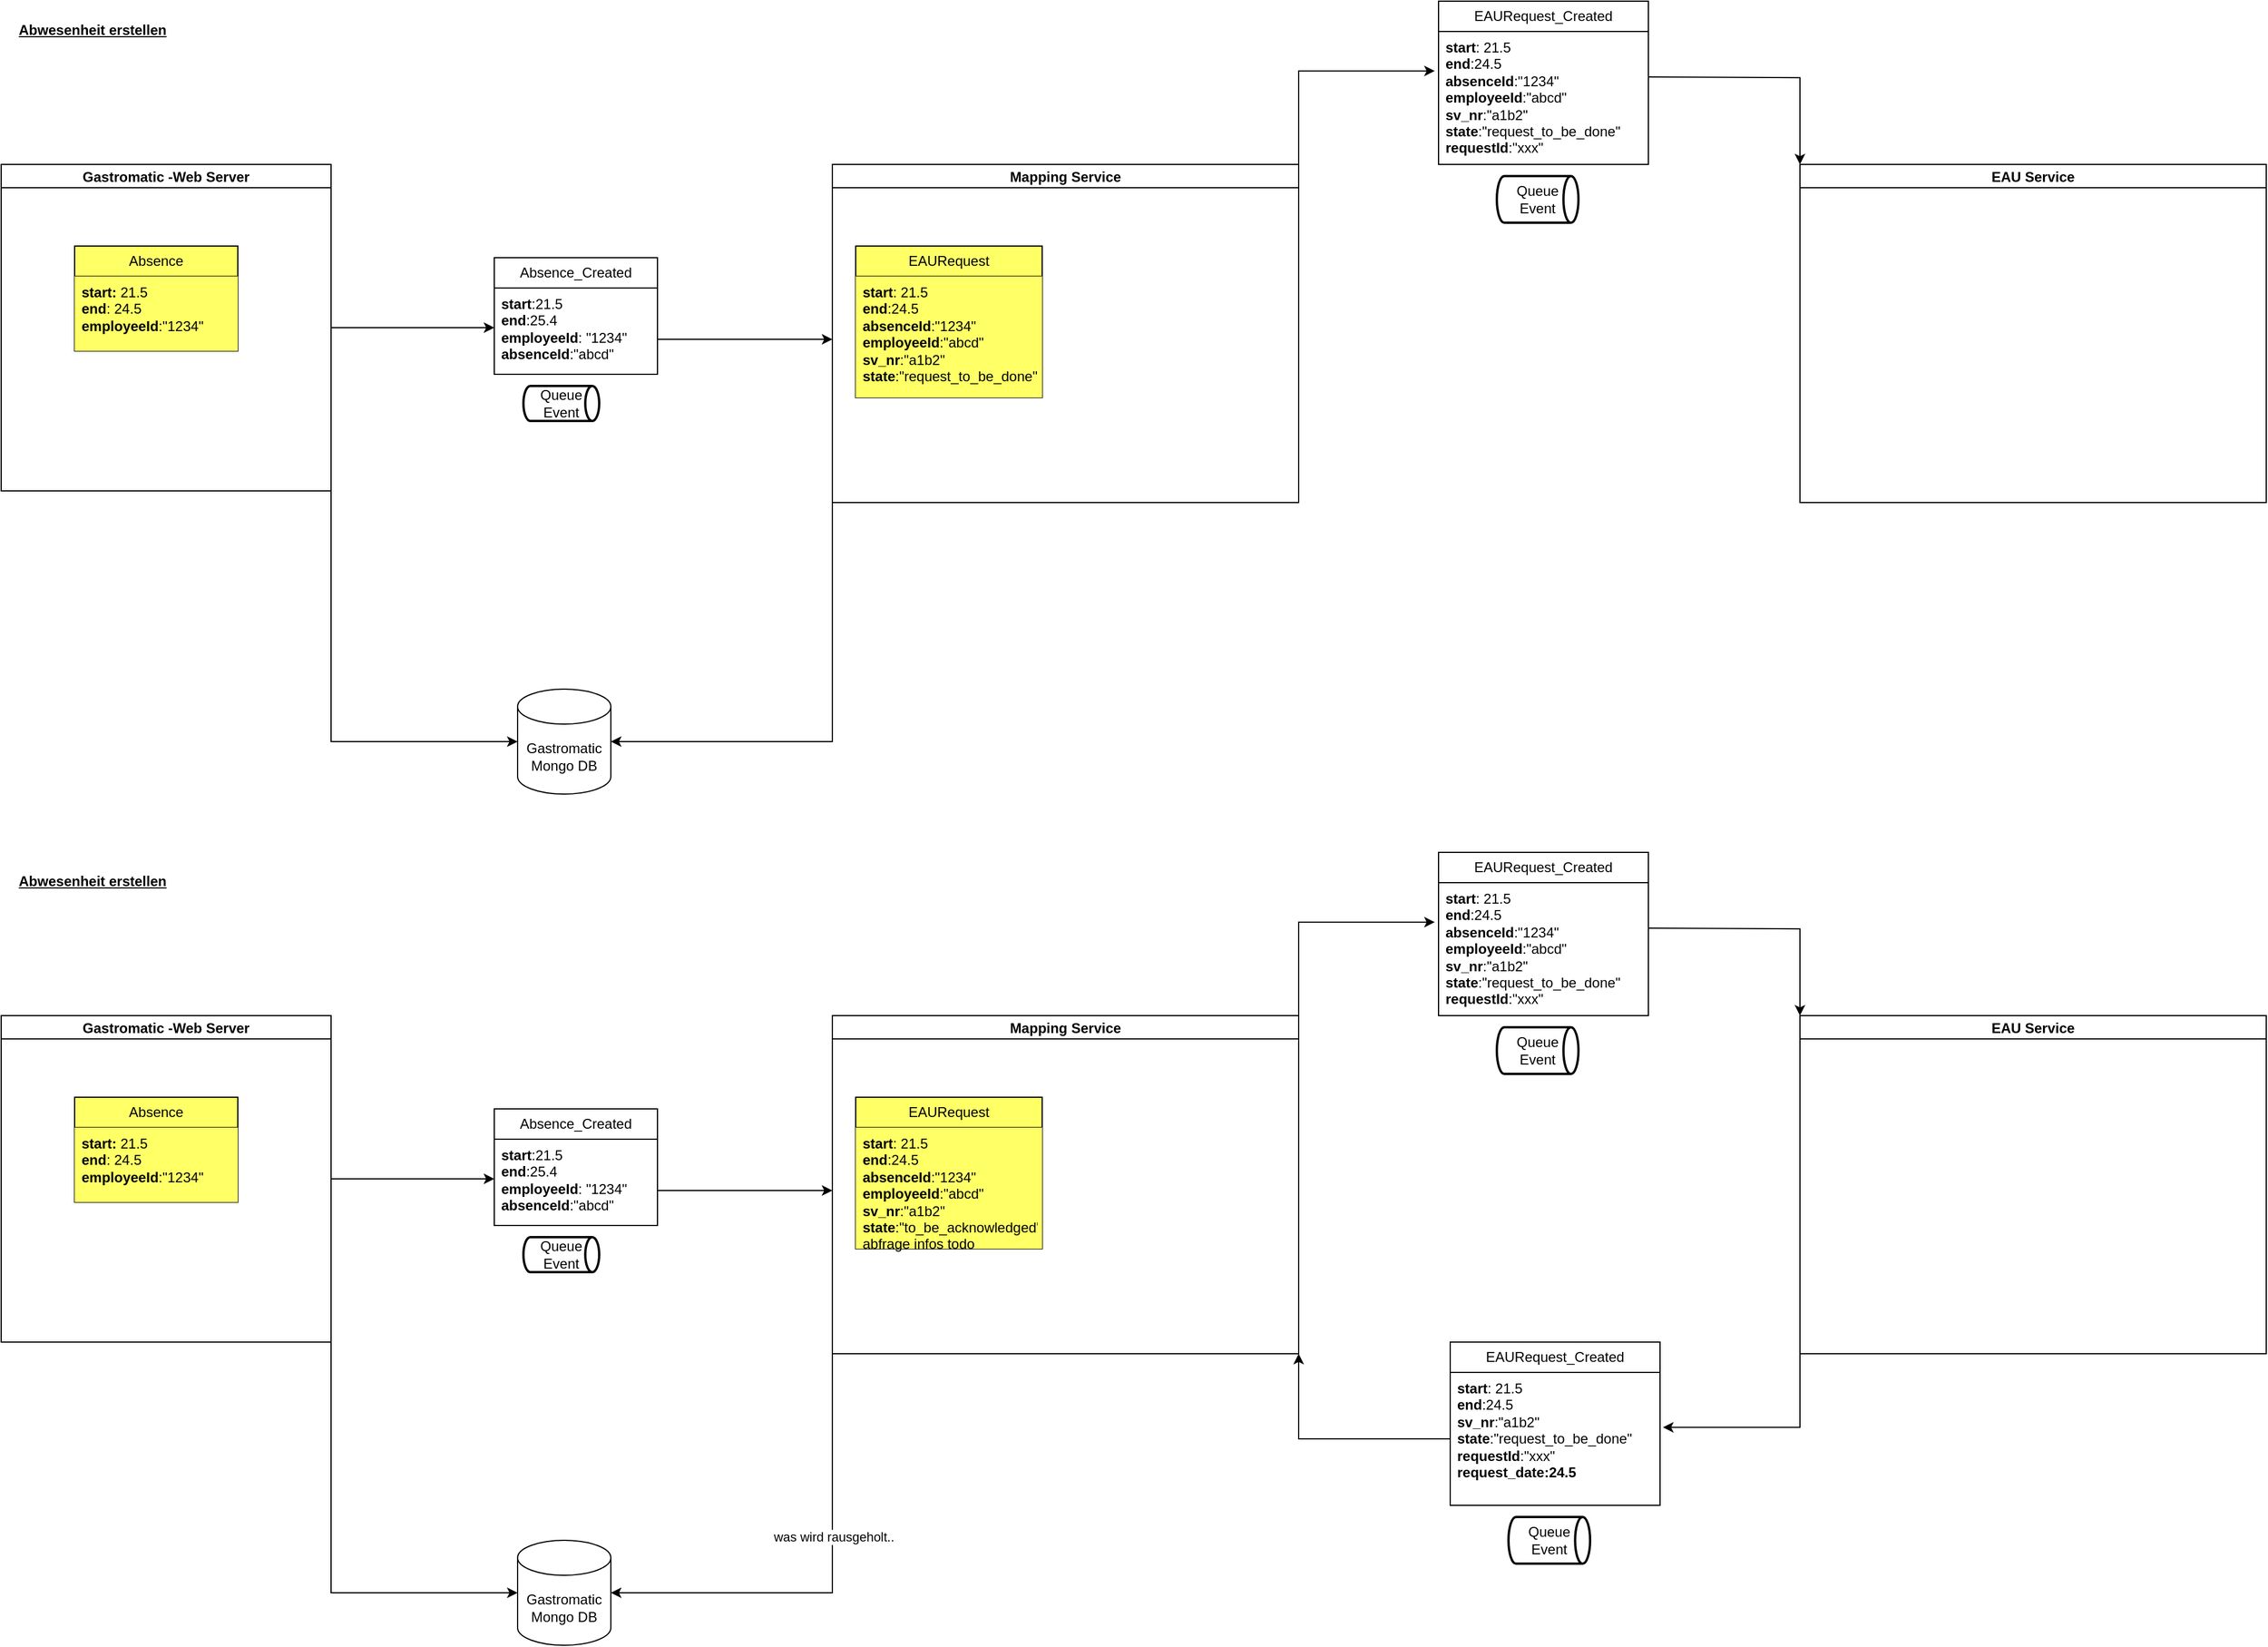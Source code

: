 <mxfile version="21.3.6" type="github">
  <diagram name="Seite-1" id="kVOeFTWO6oa_xXGF3e9C">
    <mxGraphModel dx="1366" dy="794" grid="1" gridSize="10" guides="1" tooltips="1" connect="1" arrows="1" fold="1" page="1" pageScale="1" pageWidth="827" pageHeight="1169" math="0" shadow="0">
      <root>
        <mxCell id="0" />
        <mxCell id="1" parent="0" />
        <mxCell id="QTL_-YQlNlm6OEau9mLx-2" value="&lt;b&gt;&lt;u&gt;Abwesenheit erstellen&lt;/u&gt;&lt;/b&gt;" style="text;html=1;align=center;verticalAlign=middle;resizable=0;points=[];autosize=1;strokeColor=none;fillColor=none;" vertex="1" parent="1">
          <mxGeometry x="20" y="120" width="150" height="30" as="geometry" />
        </mxCell>
        <mxCell id="QTL_-YQlNlm6OEau9mLx-23" value="" style="edgeStyle=orthogonalEdgeStyle;rounded=0;orthogonalLoop=1;jettySize=auto;html=1;" edge="1" parent="1" source="QTL_-YQlNlm6OEau9mLx-18">
          <mxGeometry relative="1" as="geometry">
            <mxPoint x="440" y="390" as="targetPoint" />
            <Array as="points">
              <mxPoint x="370" y="390" />
              <mxPoint x="370" y="390" />
            </Array>
          </mxGeometry>
        </mxCell>
        <mxCell id="QTL_-YQlNlm6OEau9mLx-55" style="edgeStyle=orthogonalEdgeStyle;rounded=0;orthogonalLoop=1;jettySize=auto;html=1;entryX=0;entryY=0.5;entryDx=0;entryDy=0;entryPerimeter=0;" edge="1" parent="1" source="QTL_-YQlNlm6OEau9mLx-18" target="QTL_-YQlNlm6OEau9mLx-54">
          <mxGeometry relative="1" as="geometry">
            <Array as="points">
              <mxPoint x="300" y="745" />
            </Array>
          </mxGeometry>
        </mxCell>
        <mxCell id="QTL_-YQlNlm6OEau9mLx-18" value="Gastromatic -Web Server" style="swimlane;startSize=20;horizontal=1;containerType=tree;" vertex="1" parent="1">
          <mxGeometry x="17" y="250" width="283" height="280" as="geometry" />
        </mxCell>
        <mxCell id="QTL_-YQlNlm6OEau9mLx-11" value="Absence" style="swimlane;fontStyle=0;childLayout=stackLayout;horizontal=1;startSize=26;fillColor=#FFFF66;horizontalStack=0;resizeParent=1;resizeParentMax=0;resizeLast=0;collapsible=1;marginBottom=0;whiteSpace=wrap;html=1;" vertex="1" parent="QTL_-YQlNlm6OEau9mLx-18">
          <mxGeometry x="63" y="70" width="140" height="90" as="geometry">
            <mxRectangle x="63" y="70" width="90" height="30" as="alternateBounds" />
          </mxGeometry>
        </mxCell>
        <mxCell id="QTL_-YQlNlm6OEau9mLx-12" value="&lt;b&gt;start:&lt;/b&gt; 21.5&lt;br&gt;&lt;b&gt;end&lt;/b&gt;: 24.5&lt;br&gt;&lt;b&gt;employeeId&lt;/b&gt;:&quot;1234&quot;" style="text;strokeColor=none;fillColor=#FFFF66;align=left;verticalAlign=top;spacingLeft=4;spacingRight=4;overflow=hidden;rotatable=0;points=[[0,0.5],[1,0.5]];portConstraint=eastwest;whiteSpace=wrap;html=1;" vertex="1" parent="QTL_-YQlNlm6OEau9mLx-11">
          <mxGeometry y="26" width="140" height="64" as="geometry" />
        </mxCell>
        <mxCell id="QTL_-YQlNlm6OEau9mLx-24" value="Absence_Created" style="swimlane;fontStyle=0;childLayout=stackLayout;horizontal=1;startSize=26;fillColor=none;horizontalStack=0;resizeParent=1;resizeParentMax=0;resizeLast=0;collapsible=1;marginBottom=0;whiteSpace=wrap;html=1;" vertex="1" parent="1">
          <mxGeometry x="440" y="330" width="140" height="100" as="geometry" />
        </mxCell>
        <mxCell id="QTL_-YQlNlm6OEau9mLx-27" value="&lt;b&gt;start&lt;/b&gt;:21.5&lt;br&gt;&lt;b&gt;end&lt;/b&gt;:25.4&lt;br&gt;&lt;b&gt;employeeId&lt;/b&gt;: &quot;1234&quot;&lt;br&gt;&lt;b&gt;absenceId&lt;/b&gt;:&quot;abcd&quot;" style="text;strokeColor=none;fillColor=none;align=left;verticalAlign=top;spacingLeft=4;spacingRight=4;overflow=hidden;rotatable=0;points=[[0,0.5],[1,0.5]];portConstraint=eastwest;whiteSpace=wrap;html=1;" vertex="1" parent="QTL_-YQlNlm6OEau9mLx-24">
          <mxGeometry y="26" width="140" height="74" as="geometry" />
        </mxCell>
        <mxCell id="QTL_-YQlNlm6OEau9mLx-58" style="edgeStyle=orthogonalEdgeStyle;rounded=0;orthogonalLoop=1;jettySize=auto;html=1;entryX=1;entryY=0.5;entryDx=0;entryDy=0;entryPerimeter=0;" edge="1" parent="1" source="QTL_-YQlNlm6OEau9mLx-35" target="QTL_-YQlNlm6OEau9mLx-54">
          <mxGeometry relative="1" as="geometry">
            <Array as="points">
              <mxPoint x="730" y="745" />
            </Array>
          </mxGeometry>
        </mxCell>
        <mxCell id="QTL_-YQlNlm6OEau9mLx-35" value="Mapping Service" style="swimlane;startSize=20;horizontal=1;containerType=tree;" vertex="1" parent="1">
          <mxGeometry x="730" y="250" width="400" height="290" as="geometry" />
        </mxCell>
        <mxCell id="QTL_-YQlNlm6OEau9mLx-37" value="EAURequest" style="swimlane;fontStyle=0;childLayout=stackLayout;horizontal=1;startSize=26;fillColor=#FFFF66;horizontalStack=0;resizeParent=1;resizeParentMax=0;resizeLast=0;collapsible=1;marginBottom=0;whiteSpace=wrap;html=1;" vertex="1" parent="QTL_-YQlNlm6OEau9mLx-35">
          <mxGeometry x="20" y="70" width="160" height="130" as="geometry">
            <mxRectangle x="63" y="70" width="90" height="30" as="alternateBounds" />
          </mxGeometry>
        </mxCell>
        <mxCell id="QTL_-YQlNlm6OEau9mLx-38" value="&lt;b&gt;start&lt;/b&gt;: 21.5&lt;br&gt;&lt;b&gt;end&lt;/b&gt;:24.5&lt;br&gt;&lt;b&gt;absenceId&lt;/b&gt;:&quot;1234&quot;&lt;br&gt;&lt;b&gt;employeeId&lt;/b&gt;:&quot;abcd&quot;&lt;br&gt;&lt;b&gt;sv_nr&lt;/b&gt;:&quot;a1b2&quot;&lt;br&gt;&lt;b&gt;state&lt;/b&gt;:&quot;request_to_be_done&quot;" style="text;strokeColor=none;fillColor=#FFFF66;align=left;verticalAlign=top;spacingLeft=4;spacingRight=4;overflow=hidden;rotatable=0;points=[[0,0.5],[1,0.5]];portConstraint=eastwest;whiteSpace=wrap;html=1;" vertex="1" parent="QTL_-YQlNlm6OEau9mLx-37">
          <mxGeometry y="26" width="160" height="104" as="geometry" />
        </mxCell>
        <mxCell id="QTL_-YQlNlm6OEau9mLx-42" style="edgeStyle=orthogonalEdgeStyle;rounded=0;orthogonalLoop=1;jettySize=auto;html=1;" edge="1" parent="1">
          <mxGeometry relative="1" as="geometry">
            <mxPoint x="580" y="400" as="sourcePoint" />
            <mxPoint x="730" y="400" as="targetPoint" />
            <Array as="points">
              <mxPoint x="670" y="400" />
              <mxPoint x="670" y="400" />
            </Array>
          </mxGeometry>
        </mxCell>
        <mxCell id="QTL_-YQlNlm6OEau9mLx-44" value="Queue Event" style="strokeWidth=2;html=1;shape=mxgraph.flowchart.direct_data;whiteSpace=wrap;" vertex="1" parent="1">
          <mxGeometry x="465" y="440" width="65" height="30" as="geometry" />
        </mxCell>
        <mxCell id="QTL_-YQlNlm6OEau9mLx-45" value="" style="edgeStyle=orthogonalEdgeStyle;rounded=0;orthogonalLoop=1;jettySize=auto;html=1;entryX=-0.018;entryY=0.297;entryDx=0;entryDy=0;entryPerimeter=0;exitX=1;exitY=0;exitDx=0;exitDy=0;" edge="1" parent="1" source="QTL_-YQlNlm6OEau9mLx-35" target="QTL_-YQlNlm6OEau9mLx-49">
          <mxGeometry relative="1" as="geometry">
            <mxPoint x="1130" y="170" as="sourcePoint" />
            <mxPoint x="1240" y="170" as="targetPoint" />
            <Array as="points" />
          </mxGeometry>
        </mxCell>
        <mxCell id="QTL_-YQlNlm6OEau9mLx-46" value="EAURequest_Created" style="swimlane;fontStyle=0;childLayout=stackLayout;horizontal=1;startSize=26;fillColor=none;horizontalStack=0;resizeParent=1;resizeParentMax=0;resizeLast=0;collapsible=1;marginBottom=0;whiteSpace=wrap;html=1;" vertex="1" parent="1">
          <mxGeometry x="1250" y="110" width="180" height="140" as="geometry" />
        </mxCell>
        <mxCell id="QTL_-YQlNlm6OEau9mLx-49" value="&lt;b&gt;start&lt;/b&gt;: 21.5&lt;br style=&quot;border-color: var(--border-color);&quot;&gt;&lt;b&gt;end&lt;/b&gt;:24.5&lt;br style=&quot;border-color: var(--border-color);&quot;&gt;&lt;b&gt;absenceId&lt;/b&gt;:&quot;1234&quot;&lt;br style=&quot;border-color: var(--border-color);&quot;&gt;&lt;b&gt;employeeId&lt;/b&gt;:&quot;abcd&quot;&lt;br style=&quot;border-color: var(--border-color);&quot;&gt;&lt;b&gt;sv_nr&lt;/b&gt;:&quot;a1b2&quot;&lt;br style=&quot;border-color: var(--border-color);&quot;&gt;&lt;b&gt;state&lt;/b&gt;:&quot;request_to_be_done&quot;&lt;br&gt;&lt;b&gt;requestId&lt;/b&gt;:&quot;xxx&quot;" style="text;strokeColor=none;fillColor=none;align=left;verticalAlign=top;spacingLeft=4;spacingRight=4;overflow=hidden;rotatable=0;points=[[0,0.5],[1,0.5]];portConstraint=eastwest;whiteSpace=wrap;html=1;" vertex="1" parent="QTL_-YQlNlm6OEau9mLx-46">
          <mxGeometry y="26" width="180" height="114" as="geometry" />
        </mxCell>
        <mxCell id="QTL_-YQlNlm6OEau9mLx-50" style="edgeStyle=orthogonalEdgeStyle;rounded=0;orthogonalLoop=1;jettySize=auto;html=1;entryX=0;entryY=0;entryDx=0;entryDy=0;" edge="1" parent="1" target="QTL_-YQlNlm6OEau9mLx-67">
          <mxGeometry relative="1" as="geometry">
            <mxPoint x="1560" y="175" as="targetPoint" />
            <mxPoint x="1430" y="175.053" as="sourcePoint" />
          </mxGeometry>
        </mxCell>
        <mxCell id="QTL_-YQlNlm6OEau9mLx-51" value="Queue Event" style="strokeWidth=2;html=1;shape=mxgraph.flowchart.direct_data;whiteSpace=wrap;" vertex="1" parent="1">
          <mxGeometry x="1300" y="260" width="70" height="40" as="geometry" />
        </mxCell>
        <mxCell id="QTL_-YQlNlm6OEau9mLx-54" value="Gastromatic Mongo DB" style="shape=cylinder3;whiteSpace=wrap;html=1;boundedLbl=1;backgroundOutline=1;size=15;" vertex="1" parent="1">
          <mxGeometry x="460" y="700" width="80" height="90" as="geometry" />
        </mxCell>
        <mxCell id="QTL_-YQlNlm6OEau9mLx-67" value="EAU Service" style="swimlane;startSize=20;horizontal=1;containerType=tree;" vertex="1" parent="1">
          <mxGeometry x="1560" y="250" width="400" height="290" as="geometry" />
        </mxCell>
        <mxCell id="QTL_-YQlNlm6OEau9mLx-105" value="&lt;b&gt;&lt;u&gt;Abwesenheit erstellen&lt;/u&gt;&lt;/b&gt;" style="text;html=1;align=center;verticalAlign=middle;resizable=0;points=[];autosize=1;strokeColor=none;fillColor=none;" vertex="1" parent="1">
          <mxGeometry x="20" y="850" width="150" height="30" as="geometry" />
        </mxCell>
        <mxCell id="QTL_-YQlNlm6OEau9mLx-106" value="" style="edgeStyle=orthogonalEdgeStyle;rounded=0;orthogonalLoop=1;jettySize=auto;html=1;" edge="1" parent="1" source="QTL_-YQlNlm6OEau9mLx-108">
          <mxGeometry relative="1" as="geometry">
            <mxPoint x="440" y="1120" as="targetPoint" />
            <Array as="points">
              <mxPoint x="370" y="1120" />
              <mxPoint x="370" y="1120" />
            </Array>
          </mxGeometry>
        </mxCell>
        <mxCell id="QTL_-YQlNlm6OEau9mLx-107" style="edgeStyle=orthogonalEdgeStyle;rounded=0;orthogonalLoop=1;jettySize=auto;html=1;entryX=0;entryY=0.5;entryDx=0;entryDy=0;entryPerimeter=0;" edge="1" parent="1" source="QTL_-YQlNlm6OEau9mLx-108" target="QTL_-YQlNlm6OEau9mLx-124">
          <mxGeometry relative="1" as="geometry">
            <Array as="points">
              <mxPoint x="300" y="1475" />
            </Array>
          </mxGeometry>
        </mxCell>
        <mxCell id="QTL_-YQlNlm6OEau9mLx-108" value="Gastromatic -Web Server" style="swimlane;startSize=20;horizontal=1;containerType=tree;" vertex="1" parent="1">
          <mxGeometry x="17" y="980" width="283" height="280" as="geometry" />
        </mxCell>
        <mxCell id="QTL_-YQlNlm6OEau9mLx-109" value="Absence" style="swimlane;fontStyle=0;childLayout=stackLayout;horizontal=1;startSize=26;fillColor=#FFFF66;horizontalStack=0;resizeParent=1;resizeParentMax=0;resizeLast=0;collapsible=1;marginBottom=0;whiteSpace=wrap;html=1;" vertex="1" parent="QTL_-YQlNlm6OEau9mLx-108">
          <mxGeometry x="63" y="70" width="140" height="90" as="geometry">
            <mxRectangle x="63" y="70" width="90" height="30" as="alternateBounds" />
          </mxGeometry>
        </mxCell>
        <mxCell id="QTL_-YQlNlm6OEau9mLx-110" value="&lt;b&gt;start:&lt;/b&gt; 21.5&lt;br&gt;&lt;b&gt;end&lt;/b&gt;: 24.5&lt;br&gt;&lt;b&gt;employeeId&lt;/b&gt;:&quot;1234&quot;" style="text;strokeColor=none;fillColor=#FFFF66;align=left;verticalAlign=top;spacingLeft=4;spacingRight=4;overflow=hidden;rotatable=0;points=[[0,0.5],[1,0.5]];portConstraint=eastwest;whiteSpace=wrap;html=1;" vertex="1" parent="QTL_-YQlNlm6OEau9mLx-109">
          <mxGeometry y="26" width="140" height="64" as="geometry" />
        </mxCell>
        <mxCell id="QTL_-YQlNlm6OEau9mLx-111" value="Absence_Created" style="swimlane;fontStyle=0;childLayout=stackLayout;horizontal=1;startSize=26;fillColor=none;horizontalStack=0;resizeParent=1;resizeParentMax=0;resizeLast=0;collapsible=1;marginBottom=0;whiteSpace=wrap;html=1;" vertex="1" parent="1">
          <mxGeometry x="440" y="1060" width="140" height="100" as="geometry" />
        </mxCell>
        <mxCell id="QTL_-YQlNlm6OEau9mLx-112" value="&lt;b&gt;start&lt;/b&gt;:21.5&lt;br&gt;&lt;b&gt;end&lt;/b&gt;:25.4&lt;br&gt;&lt;b&gt;employeeId&lt;/b&gt;: &quot;1234&quot;&lt;br&gt;&lt;b&gt;absenceId&lt;/b&gt;:&quot;abcd&quot;" style="text;strokeColor=none;fillColor=none;align=left;verticalAlign=top;spacingLeft=4;spacingRight=4;overflow=hidden;rotatable=0;points=[[0,0.5],[1,0.5]];portConstraint=eastwest;whiteSpace=wrap;html=1;" vertex="1" parent="QTL_-YQlNlm6OEau9mLx-111">
          <mxGeometry y="26" width="140" height="74" as="geometry" />
        </mxCell>
        <mxCell id="QTL_-YQlNlm6OEau9mLx-113" style="edgeStyle=orthogonalEdgeStyle;rounded=0;orthogonalLoop=1;jettySize=auto;html=1;entryX=1;entryY=0.5;entryDx=0;entryDy=0;entryPerimeter=0;" edge="1" parent="1" source="QTL_-YQlNlm6OEau9mLx-114" target="QTL_-YQlNlm6OEau9mLx-124">
          <mxGeometry relative="1" as="geometry">
            <Array as="points">
              <mxPoint x="730" y="1475" />
            </Array>
          </mxGeometry>
        </mxCell>
        <mxCell id="QTL_-YQlNlm6OEau9mLx-131" value="was wird rausgeholt.." style="edgeLabel;html=1;align=center;verticalAlign=middle;resizable=0;points=[];" vertex="1" connectable="0" parent="QTL_-YQlNlm6OEau9mLx-113">
          <mxGeometry x="-0.205" y="1" relative="1" as="geometry">
            <mxPoint as="offset" />
          </mxGeometry>
        </mxCell>
        <mxCell id="QTL_-YQlNlm6OEau9mLx-114" value="Mapping Service" style="swimlane;startSize=20;horizontal=1;containerType=tree;" vertex="1" parent="1">
          <mxGeometry x="730" y="980" width="400" height="290" as="geometry" />
        </mxCell>
        <mxCell id="QTL_-YQlNlm6OEau9mLx-115" value="EAURequest" style="swimlane;fontStyle=0;childLayout=stackLayout;horizontal=1;startSize=26;fillColor=#FFFF66;horizontalStack=0;resizeParent=1;resizeParentMax=0;resizeLast=0;collapsible=1;marginBottom=0;whiteSpace=wrap;html=1;" vertex="1" parent="QTL_-YQlNlm6OEau9mLx-114">
          <mxGeometry x="20" y="70" width="160" height="130" as="geometry">
            <mxRectangle x="63" y="70" width="90" height="30" as="alternateBounds" />
          </mxGeometry>
        </mxCell>
        <mxCell id="QTL_-YQlNlm6OEau9mLx-116" value="&lt;b&gt;start&lt;/b&gt;: 21.5&lt;br&gt;&lt;b&gt;end&lt;/b&gt;:24.5&lt;br&gt;&lt;b&gt;absenceId&lt;/b&gt;:&quot;1234&quot;&lt;br&gt;&lt;b&gt;employeeId&lt;/b&gt;:&quot;abcd&quot;&lt;br&gt;&lt;b&gt;sv_nr&lt;/b&gt;:&quot;a1b2&quot;&lt;br&gt;&lt;b&gt;state&lt;/b&gt;:&quot;to_be_acknowledged&quot;&lt;br&gt;abfrage infos todo" style="text;strokeColor=none;fillColor=#FFFF66;align=left;verticalAlign=top;spacingLeft=4;spacingRight=4;overflow=hidden;rotatable=0;points=[[0,0.5],[1,0.5]];portConstraint=eastwest;whiteSpace=wrap;html=1;" vertex="1" parent="QTL_-YQlNlm6OEau9mLx-115">
          <mxGeometry y="26" width="160" height="104" as="geometry" />
        </mxCell>
        <mxCell id="QTL_-YQlNlm6OEau9mLx-117" style="edgeStyle=orthogonalEdgeStyle;rounded=0;orthogonalLoop=1;jettySize=auto;html=1;" edge="1" parent="1">
          <mxGeometry relative="1" as="geometry">
            <mxPoint x="580" y="1130" as="sourcePoint" />
            <mxPoint x="730" y="1130" as="targetPoint" />
            <Array as="points">
              <mxPoint x="670" y="1130" />
              <mxPoint x="670" y="1130" />
            </Array>
          </mxGeometry>
        </mxCell>
        <mxCell id="QTL_-YQlNlm6OEau9mLx-118" value="Queue Event" style="strokeWidth=2;html=1;shape=mxgraph.flowchart.direct_data;whiteSpace=wrap;" vertex="1" parent="1">
          <mxGeometry x="465" y="1170" width="65" height="30" as="geometry" />
        </mxCell>
        <mxCell id="QTL_-YQlNlm6OEau9mLx-119" value="" style="edgeStyle=orthogonalEdgeStyle;rounded=0;orthogonalLoop=1;jettySize=auto;html=1;entryX=-0.018;entryY=0.297;entryDx=0;entryDy=0;entryPerimeter=0;exitX=1;exitY=0;exitDx=0;exitDy=0;" edge="1" parent="1" source="QTL_-YQlNlm6OEau9mLx-114" target="QTL_-YQlNlm6OEau9mLx-121">
          <mxGeometry relative="1" as="geometry">
            <mxPoint x="1130" y="900" as="sourcePoint" />
            <mxPoint x="1240" y="900" as="targetPoint" />
            <Array as="points" />
          </mxGeometry>
        </mxCell>
        <mxCell id="QTL_-YQlNlm6OEau9mLx-120" value="EAURequest_Created" style="swimlane;fontStyle=0;childLayout=stackLayout;horizontal=1;startSize=26;fillColor=none;horizontalStack=0;resizeParent=1;resizeParentMax=0;resizeLast=0;collapsible=1;marginBottom=0;whiteSpace=wrap;html=1;" vertex="1" parent="1">
          <mxGeometry x="1250" y="840" width="180" height="140" as="geometry" />
        </mxCell>
        <mxCell id="QTL_-YQlNlm6OEau9mLx-121" value="&lt;b&gt;start&lt;/b&gt;: 21.5&lt;br style=&quot;border-color: var(--border-color);&quot;&gt;&lt;b&gt;end&lt;/b&gt;:24.5&lt;br style=&quot;border-color: var(--border-color);&quot;&gt;&lt;b&gt;absenceId&lt;/b&gt;:&quot;1234&quot;&lt;br style=&quot;border-color: var(--border-color);&quot;&gt;&lt;b&gt;employeeId&lt;/b&gt;:&quot;abcd&quot;&lt;br style=&quot;border-color: var(--border-color);&quot;&gt;&lt;b&gt;sv_nr&lt;/b&gt;:&quot;a1b2&quot;&lt;br style=&quot;border-color: var(--border-color);&quot;&gt;&lt;b&gt;state&lt;/b&gt;:&quot;request_to_be_done&quot;&lt;br&gt;&lt;b&gt;requestId&lt;/b&gt;:&quot;xxx&quot;" style="text;strokeColor=none;fillColor=none;align=left;verticalAlign=top;spacingLeft=4;spacingRight=4;overflow=hidden;rotatable=0;points=[[0,0.5],[1,0.5]];portConstraint=eastwest;whiteSpace=wrap;html=1;" vertex="1" parent="QTL_-YQlNlm6OEau9mLx-120">
          <mxGeometry y="26" width="180" height="114" as="geometry" />
        </mxCell>
        <mxCell id="QTL_-YQlNlm6OEau9mLx-122" style="edgeStyle=orthogonalEdgeStyle;rounded=0;orthogonalLoop=1;jettySize=auto;html=1;entryX=0;entryY=0;entryDx=0;entryDy=0;" edge="1" parent="1" target="QTL_-YQlNlm6OEau9mLx-126">
          <mxGeometry relative="1" as="geometry">
            <mxPoint x="1560" y="905" as="targetPoint" />
            <mxPoint x="1430" y="905.053" as="sourcePoint" />
          </mxGeometry>
        </mxCell>
        <mxCell id="QTL_-YQlNlm6OEau9mLx-123" value="Queue Event" style="strokeWidth=2;html=1;shape=mxgraph.flowchart.direct_data;whiteSpace=wrap;" vertex="1" parent="1">
          <mxGeometry x="1300" y="990" width="70" height="40" as="geometry" />
        </mxCell>
        <mxCell id="QTL_-YQlNlm6OEau9mLx-124" value="Gastromatic Mongo DB" style="shape=cylinder3;whiteSpace=wrap;html=1;boundedLbl=1;backgroundOutline=1;size=15;" vertex="1" parent="1">
          <mxGeometry x="460" y="1430" width="80" height="90" as="geometry" />
        </mxCell>
        <mxCell id="QTL_-YQlNlm6OEau9mLx-125" style="edgeStyle=orthogonalEdgeStyle;rounded=0;orthogonalLoop=1;jettySize=auto;html=1;entryX=1.014;entryY=0.413;entryDx=0;entryDy=0;entryPerimeter=0;" edge="1" parent="1" source="QTL_-YQlNlm6OEau9mLx-126" target="QTL_-YQlNlm6OEau9mLx-128">
          <mxGeometry relative="1" as="geometry">
            <Array as="points">
              <mxPoint x="1560" y="1333" />
            </Array>
          </mxGeometry>
        </mxCell>
        <mxCell id="QTL_-YQlNlm6OEau9mLx-126" value="EAU Service" style="swimlane;startSize=20;horizontal=1;containerType=tree;" vertex="1" parent="1">
          <mxGeometry x="1560" y="980" width="400" height="290" as="geometry" />
        </mxCell>
        <mxCell id="QTL_-YQlNlm6OEau9mLx-127" value="EAURequest_Created" style="swimlane;fontStyle=0;childLayout=stackLayout;horizontal=1;startSize=26;fillColor=none;horizontalStack=0;resizeParent=1;resizeParentMax=0;resizeLast=0;collapsible=1;marginBottom=0;whiteSpace=wrap;html=1;" vertex="1" parent="1">
          <mxGeometry x="1260" y="1260" width="180" height="140" as="geometry" />
        </mxCell>
        <mxCell id="QTL_-YQlNlm6OEau9mLx-128" value="&lt;b&gt;start&lt;/b&gt;: 21.5&lt;br style=&quot;border-color: var(--border-color);&quot;&gt;&lt;b&gt;end&lt;/b&gt;:24.5&lt;br style=&quot;border-color: var(--border-color);&quot;&gt;&lt;b&gt;sv_nr&lt;/b&gt;:&quot;a1b2&quot;&lt;br style=&quot;border-color: var(--border-color);&quot;&gt;&lt;b&gt;state&lt;/b&gt;:&quot;request_to_be_done&quot;&lt;br&gt;&lt;b&gt;requestId&lt;/b&gt;:&quot;xxx&quot;&lt;br&gt;&lt;b&gt;request_date:24.5&lt;/b&gt;" style="text;strokeColor=none;fillColor=none;align=left;verticalAlign=top;spacingLeft=4;spacingRight=4;overflow=hidden;rotatable=0;points=[[0,0.5],[1,0.5]];portConstraint=eastwest;whiteSpace=wrap;html=1;" vertex="1" parent="QTL_-YQlNlm6OEau9mLx-127">
          <mxGeometry y="26" width="180" height="114" as="geometry" />
        </mxCell>
        <mxCell id="QTL_-YQlNlm6OEau9mLx-129" value="Queue Event" style="strokeWidth=2;html=1;shape=mxgraph.flowchart.direct_data;whiteSpace=wrap;" vertex="1" parent="1">
          <mxGeometry x="1310" y="1410" width="70" height="40" as="geometry" />
        </mxCell>
        <mxCell id="QTL_-YQlNlm6OEau9mLx-130" style="edgeStyle=orthogonalEdgeStyle;rounded=0;orthogonalLoop=1;jettySize=auto;html=1;entryX=1;entryY=1;entryDx=0;entryDy=0;" edge="1" parent="1" source="QTL_-YQlNlm6OEau9mLx-128" target="QTL_-YQlNlm6OEau9mLx-114">
          <mxGeometry relative="1" as="geometry" />
        </mxCell>
      </root>
    </mxGraphModel>
  </diagram>
</mxfile>
